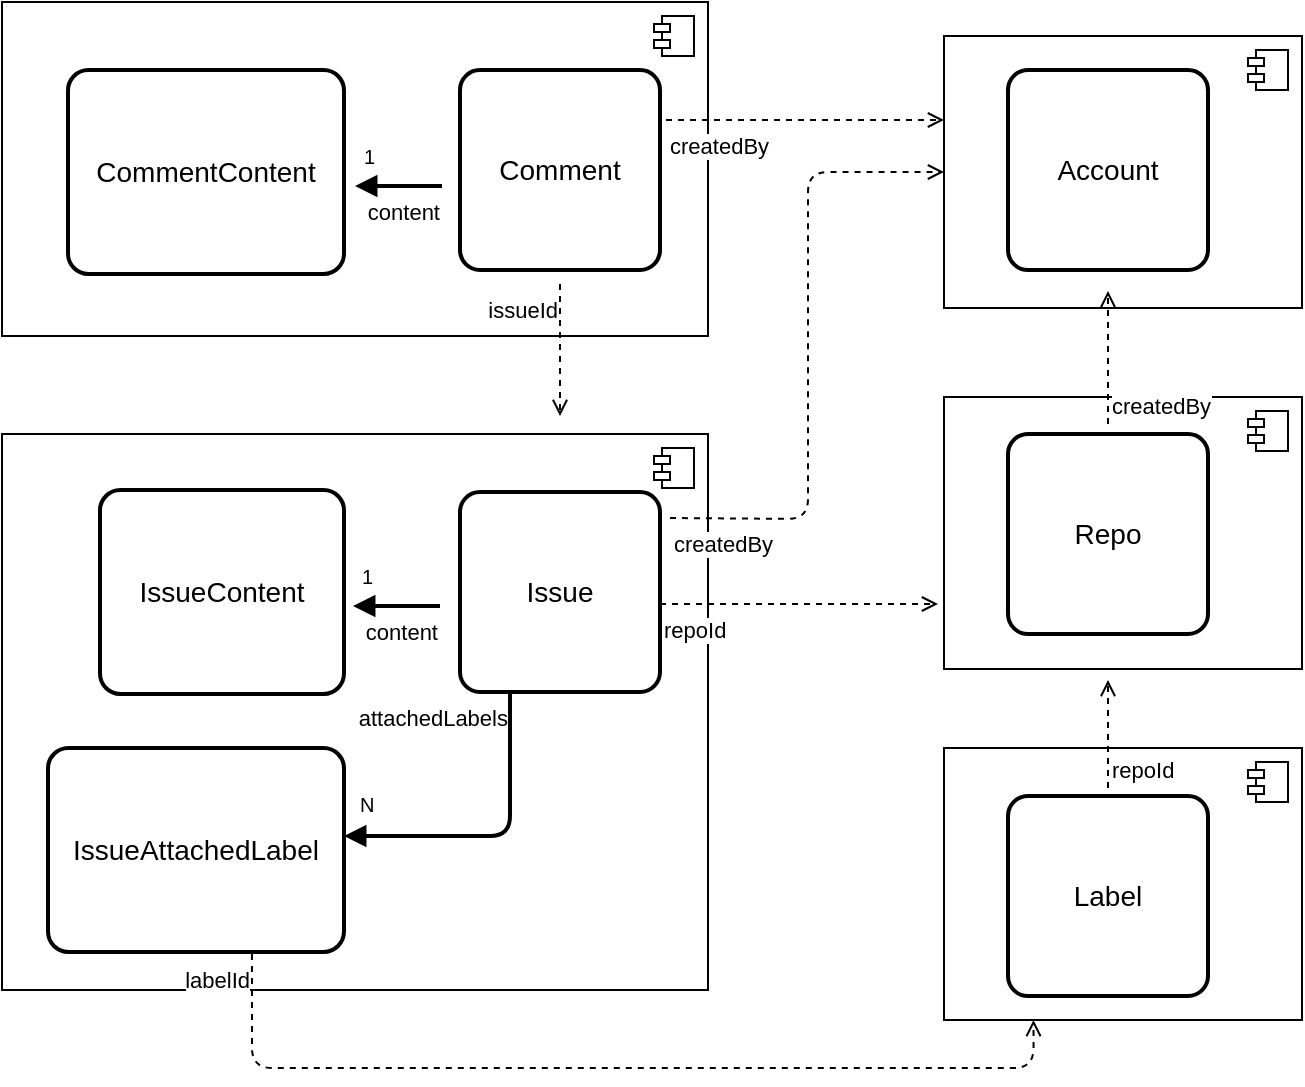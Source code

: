 <mxfile version="12.1.0" type="device" pages="1"><diagram id="0MqRuAryd6gaNtWOwecn" name="Page-1"><mxGraphModel dx="1092" dy="816" grid="0" gridSize="10" guides="1" tooltips="1" connect="1" arrows="1" fold="1" page="1" pageScale="1" pageWidth="827" pageHeight="1169" math="0" shadow="0"><root><mxCell id="0"/><mxCell id="1" parent="0"/><mxCell id="lunRP_2s2cViU5oACqbx-15" value="" style="html=1;" vertex="1" parent="1"><mxGeometry x="486" y="212.5" width="179" height="136" as="geometry"/></mxCell><mxCell id="lunRP_2s2cViU5oACqbx-16" value="" style="shape=component;jettyWidth=8;jettyHeight=4;" vertex="1" parent="lunRP_2s2cViU5oACqbx-15"><mxGeometry x="1" width="20" height="20" relative="1" as="geometry"><mxPoint x="-27" y="7" as="offset"/></mxGeometry></mxCell><mxCell id="lunRP_2s2cViU5oACqbx-17" value="" style="html=1;" vertex="1" parent="1"><mxGeometry x="486" y="388" width="179" height="136" as="geometry"/></mxCell><mxCell id="lunRP_2s2cViU5oACqbx-18" value="" style="shape=component;jettyWidth=8;jettyHeight=4;" vertex="1" parent="lunRP_2s2cViU5oACqbx-17"><mxGeometry x="1" width="20" height="20" relative="1" as="geometry"><mxPoint x="-27" y="7" as="offset"/></mxGeometry></mxCell><mxCell id="lunRP_2s2cViU5oACqbx-13" value="" style="html=1;" vertex="1" parent="1"><mxGeometry x="486" y="32" width="179" height="136" as="geometry"/></mxCell><mxCell id="lunRP_2s2cViU5oACqbx-14" value="" style="shape=component;jettyWidth=8;jettyHeight=4;" vertex="1" parent="lunRP_2s2cViU5oACqbx-13"><mxGeometry x="1" width="20" height="20" relative="1" as="geometry"><mxPoint x="-27" y="7" as="offset"/></mxGeometry></mxCell><mxCell id="lunRP_2s2cViU5oACqbx-11" value="" style="html=1;" vertex="1" parent="1"><mxGeometry x="15" y="15" width="353" height="167" as="geometry"/></mxCell><mxCell id="lunRP_2s2cViU5oACqbx-12" value="" style="shape=component;jettyWidth=8;jettyHeight=4;" vertex="1" parent="lunRP_2s2cViU5oACqbx-11"><mxGeometry x="1" width="20" height="20" relative="1" as="geometry"><mxPoint x="-27" y="7" as="offset"/></mxGeometry></mxCell><mxCell id="lunRP_2s2cViU5oACqbx-9" value="" style="html=1;" vertex="1" parent="1"><mxGeometry x="15" y="231" width="353" height="278" as="geometry"/></mxCell><mxCell id="lunRP_2s2cViU5oACqbx-10" value="" style="shape=component;jettyWidth=8;jettyHeight=4;" vertex="1" parent="lunRP_2s2cViU5oACqbx-9"><mxGeometry x="1" width="20" height="20" relative="1" as="geometry"><mxPoint x="-27" y="7" as="offset"/></mxGeometry></mxCell><mxCell id="lunRP_2s2cViU5oACqbx-1" value="Issue" style="strokeWidth=2;rounded=1;arcSize=10;whiteSpace=wrap;html=1;align=center;fontSize=14;" vertex="1" parent="1"><mxGeometry x="244" y="260" width="100" height="100" as="geometry"/></mxCell><mxCell id="lunRP_2s2cViU5oACqbx-2" value="IssueAttachedLabel" style="strokeWidth=2;rounded=1;arcSize=10;whiteSpace=wrap;html=1;align=center;fontSize=14;" vertex="1" parent="1"><mxGeometry x="38" y="388" width="148" height="102" as="geometry"/></mxCell><mxCell id="lunRP_2s2cViU5oACqbx-3" value="IssueContent" style="strokeWidth=2;rounded=1;arcSize=10;whiteSpace=wrap;html=1;align=center;fontSize=14;" vertex="1" parent="1"><mxGeometry x="64" y="259" width="122" height="102" as="geometry"/></mxCell><mxCell id="lunRP_2s2cViU5oACqbx-4" value="Account" style="strokeWidth=2;rounded=1;arcSize=10;whiteSpace=wrap;html=1;align=center;fontSize=14;" vertex="1" parent="1"><mxGeometry x="518" y="49" width="100" height="100" as="geometry"/></mxCell><mxCell id="lunRP_2s2cViU5oACqbx-5" value="Comment" style="strokeWidth=2;rounded=1;arcSize=10;whiteSpace=wrap;html=1;align=center;fontSize=14;" vertex="1" parent="1"><mxGeometry x="244" y="49" width="100" height="100" as="geometry"/></mxCell><mxCell id="lunRP_2s2cViU5oACqbx-6" value="CommentContent" style="strokeWidth=2;rounded=1;arcSize=10;whiteSpace=wrap;html=1;align=center;fontSize=14;" vertex="1" parent="1"><mxGeometry x="48" y="49" width="138" height="102" as="geometry"/></mxCell><mxCell id="lunRP_2s2cViU5oACqbx-7" value="Repo" style="strokeWidth=2;rounded=1;arcSize=10;whiteSpace=wrap;html=1;align=center;fontSize=14;" vertex="1" parent="1"><mxGeometry x="518" y="231" width="100" height="100" as="geometry"/></mxCell><mxCell id="lunRP_2s2cViU5oACqbx-8" value="Label" style="strokeWidth=2;rounded=1;arcSize=10;whiteSpace=wrap;html=1;align=center;fontSize=14;" vertex="1" parent="1"><mxGeometry x="518" y="412" width="100" height="100" as="geometry"/></mxCell><mxCell id="lunRP_2s2cViU5oACqbx-19" value="content" style="endArrow=block;endFill=1;html=1;edgeStyle=orthogonalEdgeStyle;align=right;verticalAlign=top;strokeWidth=2;labelPosition=left;verticalLabelPosition=bottom;" edge="1" parent="1"><mxGeometry x="-1" relative="1" as="geometry"><mxPoint x="235" y="107" as="sourcePoint"/><mxPoint x="191.5" y="107" as="targetPoint"/></mxGeometry></mxCell><mxCell id="lunRP_2s2cViU5oACqbx-20" value="1" style="resizable=0;html=1;align=left;verticalAlign=bottom;labelBackgroundColor=#ffffff;fontSize=10;" connectable="0" vertex="1" parent="lunRP_2s2cViU5oACqbx-19"><mxGeometry x="-1" relative="1" as="geometry"><mxPoint x="-41" y="-7" as="offset"/></mxGeometry></mxCell><mxCell id="lunRP_2s2cViU5oACqbx-22" value="content" style="endArrow=block;endFill=1;html=1;edgeStyle=orthogonalEdgeStyle;align=right;verticalAlign=top;strokeWidth=2;labelPosition=left;verticalLabelPosition=bottom;" edge="1" parent="1"><mxGeometry x="-1" relative="1" as="geometry"><mxPoint x="234" y="317" as="sourcePoint"/><mxPoint x="190.5" y="317" as="targetPoint"/></mxGeometry></mxCell><mxCell id="lunRP_2s2cViU5oACqbx-23" value="1" style="resizable=0;html=1;align=left;verticalAlign=bottom;labelBackgroundColor=#ffffff;fontSize=10;" connectable="0" vertex="1" parent="lunRP_2s2cViU5oACqbx-22"><mxGeometry x="-1" relative="1" as="geometry"><mxPoint x="-41" y="-7" as="offset"/></mxGeometry></mxCell><mxCell id="lunRP_2s2cViU5oACqbx-24" value="attachedLabels" style="endArrow=block;endFill=1;html=1;edgeStyle=orthogonalEdgeStyle;align=right;verticalAlign=top;strokeWidth=2;exitX=0.25;exitY=1;exitDx=0;exitDy=0;entryX=1;entryY=0.431;entryDx=0;entryDy=0;entryPerimeter=0;labelPosition=left;verticalLabelPosition=bottom;" edge="1" parent="1" source="lunRP_2s2cViU5oACqbx-1" target="lunRP_2s2cViU5oACqbx-2"><mxGeometry x="-1" relative="1" as="geometry"><mxPoint x="219" y="528" as="sourcePoint"/><mxPoint x="175.5" y="528" as="targetPoint"/></mxGeometry></mxCell><mxCell id="lunRP_2s2cViU5oACqbx-25" value="N" style="resizable=0;html=1;align=left;verticalAlign=bottom;labelBackgroundColor=#ffffff;fontSize=10;" connectable="0" vertex="1" parent="lunRP_2s2cViU5oACqbx-24"><mxGeometry x="-1" relative="1" as="geometry"><mxPoint x="-77" y="64" as="offset"/></mxGeometry></mxCell><mxCell id="lunRP_2s2cViU5oACqbx-26" value="repoId" style="endArrow=open;endFill=0;html=1;edgeStyle=orthogonalEdgeStyle;align=left;verticalAlign=top;strokeWidth=1;dashed=1;strokeColor=#000000;labelPosition=right;verticalLabelPosition=bottom;" edge="1" parent="1"><mxGeometry x="-1" relative="1" as="geometry"><mxPoint x="344" y="316" as="sourcePoint"/><mxPoint x="483" y="316" as="targetPoint"/></mxGeometry></mxCell><mxCell id="lunRP_2s2cViU5oACqbx-28" value="createdBy" style="endArrow=open;endFill=0;html=1;edgeStyle=orthogonalEdgeStyle;align=left;verticalAlign=top;strokeWidth=1;dashed=1;strokeColor=#000000;labelPosition=right;verticalLabelPosition=bottom;entryX=0;entryY=0.5;entryDx=0;entryDy=0;" edge="1" parent="1" target="lunRP_2s2cViU5oACqbx-13"><mxGeometry x="-1" relative="1" as="geometry"><mxPoint x="349" y="273" as="sourcePoint"/><mxPoint x="554" y="173" as="targetPoint"/></mxGeometry></mxCell><mxCell id="lunRP_2s2cViU5oACqbx-29" value="createdBy" style="endArrow=open;endFill=0;html=1;edgeStyle=orthogonalEdgeStyle;align=left;verticalAlign=top;strokeWidth=1;dashed=1;strokeColor=#000000;labelPosition=right;verticalLabelPosition=bottom;" edge="1" parent="1"><mxGeometry x="-1" relative="1" as="geometry"><mxPoint x="347" y="74" as="sourcePoint"/><mxPoint x="486" y="74" as="targetPoint"/></mxGeometry></mxCell><mxCell id="lunRP_2s2cViU5oACqbx-30" value="issueId" style="endArrow=open;endFill=0;html=1;edgeStyle=orthogonalEdgeStyle;align=right;verticalAlign=top;strokeWidth=1;dashed=1;strokeColor=#000000;labelPosition=left;verticalLabelPosition=bottom;" edge="1" parent="1"><mxGeometry x="-1" relative="1" as="geometry"><mxPoint x="294" y="156" as="sourcePoint"/><mxPoint x="294" y="222" as="targetPoint"/></mxGeometry></mxCell><mxCell id="lunRP_2s2cViU5oACqbx-31" value="labelId" style="endArrow=open;endFill=0;html=1;edgeStyle=orthogonalEdgeStyle;align=right;verticalAlign=top;strokeWidth=1;dashed=1;strokeColor=#000000;labelPosition=left;verticalLabelPosition=bottom;exitX=0.689;exitY=1.01;exitDx=0;exitDy=0;exitPerimeter=0;entryX=0.25;entryY=1;entryDx=0;entryDy=0;" edge="1" parent="1" source="lunRP_2s2cViU5oACqbx-2" target="lunRP_2s2cViU5oACqbx-17"><mxGeometry x="-1" relative="1" as="geometry"><mxPoint x="306" y="610" as="sourcePoint"/><mxPoint x="445" y="610" as="targetPoint"/><Array as="points"><mxPoint x="140" y="548"/><mxPoint x="531" y="548"/></Array></mxGeometry></mxCell><mxCell id="lunRP_2s2cViU5oACqbx-32" value="repoId" style="endArrow=open;endFill=0;html=1;edgeStyle=orthogonalEdgeStyle;align=left;verticalAlign=bottom;strokeWidth=1;dashed=1;strokeColor=#000000;labelPosition=right;verticalLabelPosition=top;exitX=0.5;exitY=0;exitDx=0;exitDy=0;" edge="1" parent="1"><mxGeometry x="-1" relative="1" as="geometry"><mxPoint x="568" y="408" as="sourcePoint"/><mxPoint x="568" y="354" as="targetPoint"/></mxGeometry></mxCell><mxCell id="lunRP_2s2cViU5oACqbx-34" value="createdBy" style="endArrow=open;endFill=0;html=1;edgeStyle=orthogonalEdgeStyle;align=left;verticalAlign=bottom;strokeWidth=1;dashed=1;strokeColor=#000000;labelPosition=right;verticalLabelPosition=top;" edge="1" parent="1"><mxGeometry x="-1" relative="1" as="geometry"><mxPoint x="568" y="226" as="sourcePoint"/><mxPoint x="568" y="159.5" as="targetPoint"/></mxGeometry></mxCell></root></mxGraphModel></diagram></mxfile>